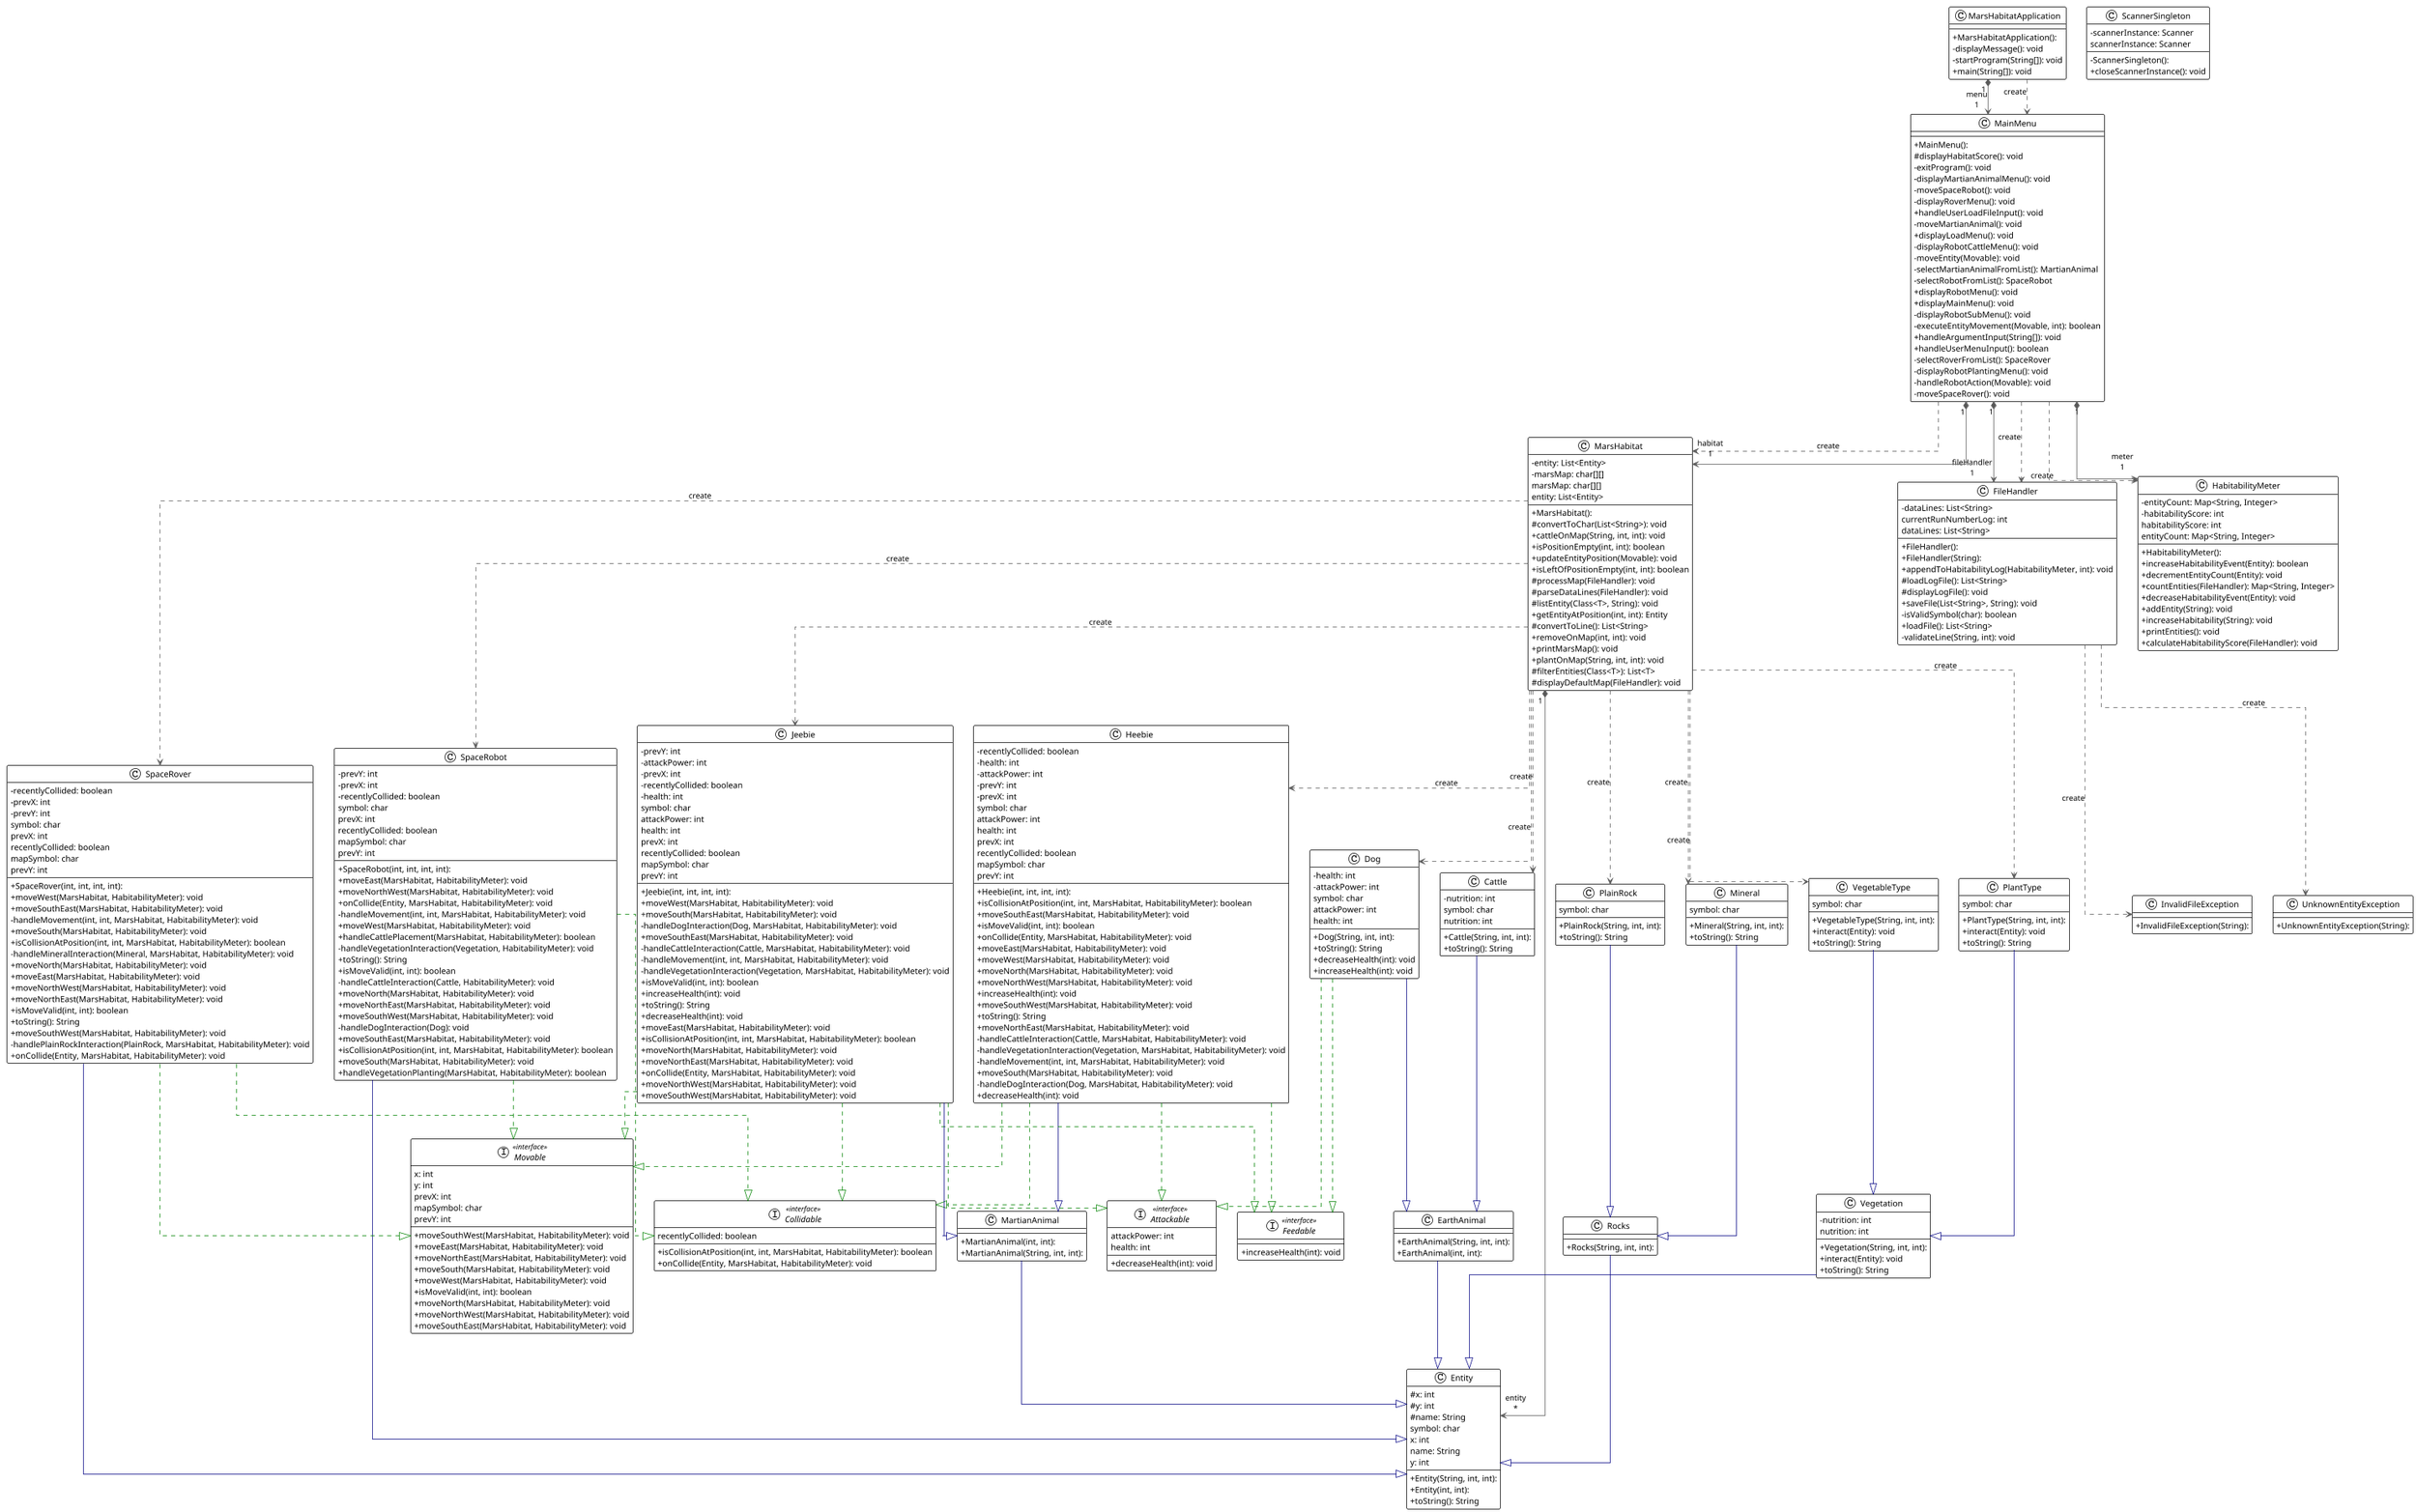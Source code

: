 @startuml

!theme plain
top to bottom direction
skinparam linetype ortho
skinparam dpi 70
skinparam classAttributeIconSize 0

interface Attackable << interface >> {
  + decreaseHealth(int): void
   attackPower: int
   health: int
}
class Cattle {
  + Cattle(String, int, int): 
  - nutrition: int
  + toString(): String
   symbol: char
   nutrition: int
}
interface Collidable << interface >> {
  + isCollisionAtPosition(int, int, MarsHabitat, HabitabilityMeter): boolean
  + onCollide(Entity, MarsHabitat, HabitabilityMeter): void
   recentlyCollided: boolean
}
class Dog {
  + Dog(String, int, int): 
  - health: int
  - attackPower: int
  + toString(): String
  + decreaseHealth(int): void
  + increaseHealth(int): void
   symbol: char
   attackPower: int
   health: int
}
class EarthAnimal {
  + EarthAnimal(String, int, int): 
  + EarthAnimal(int, int): 
}
class Entity {
  + Entity(String, int, int): 
  + Entity(int, int): 
  # x: int
  # y: int
  # name: String
  + toString(): String
   symbol: char
   x: int
   name: String
   y: int
}
interface Feedable << interface >> {
  + increaseHealth(int): void
}
class FileHandler {
  + FileHandler(): 
  + FileHandler(String): 
  - dataLines: List<String>
  + appendToHabitabilityLog(HabitabilityMeter, int): void
  # loadLogFile(): List<String>
  # displayLogFile(): void
  + saveFile(List<String>, String): void
  - isValidSymbol(char): boolean
  + loadFile(): List<String>
  - validateLine(String, int): void
   currentRunNumberLog: int
   dataLines: List<String>
}
class HabitabilityMeter {
  + HabitabilityMeter(): 
  - entityCount: Map<String, Integer>
  - habitabilityScore: int
  + increaseHabitabilityEvent(Entity): boolean
  + decrementEntityCount(Entity): void
  + countEntities(FileHandler): Map<String, Integer>
  + decreaseHabitabilityEvent(Entity): void
  + addEntity(String): void
  + increaseHabitability(String): void
  + printEntities(): void
  + calculateHabitabilityScore(FileHandler): void
   habitabilityScore: int
   entityCount: Map<String, Integer>
}
class Heebie {
  + Heebie(int, int, int, int): 
  - recentlyCollided: boolean
  - health: int
  - attackPower: int
  - prevY: int
  - prevX: int
  + isCollisionAtPosition(int, int, MarsHabitat, HabitabilityMeter): boolean
  + moveSouthEast(MarsHabitat, HabitabilityMeter): void
  + isMoveValid(int, int): boolean
  + onCollide(Entity, MarsHabitat, HabitabilityMeter): void
  + moveEast(MarsHabitat, HabitabilityMeter): void
  + moveWest(MarsHabitat, HabitabilityMeter): void
  + moveNorth(MarsHabitat, HabitabilityMeter): void
  + moveNorthWest(MarsHabitat, HabitabilityMeter): void
  + increaseHealth(int): void
  + moveSouthWest(MarsHabitat, HabitabilityMeter): void
  + toString(): String
  + moveNorthEast(MarsHabitat, HabitabilityMeter): void
  - handleCattleInteraction(Cattle, MarsHabitat, HabitabilityMeter): void
  - handleVegetationInteraction(Vegetation, MarsHabitat, HabitabilityMeter): void
  - handleMovement(int, int, MarsHabitat, HabitabilityMeter): void
  + moveSouth(MarsHabitat, HabitabilityMeter): void
  - handleDogInteraction(Dog, MarsHabitat, HabitabilityMeter): void
  + decreaseHealth(int): void
   symbol: char
   attackPower: int
   health: int
   prevX: int
   recentlyCollided: boolean
   mapSymbol: char
   prevY: int
}
class InvalidFileException {
  + InvalidFileException(String): 
}
class Jeebie {
  + Jeebie(int, int, int, int): 
  - prevY: int
  - attackPower: int
  - prevX: int
  - recentlyCollided: boolean
  - health: int
  + moveWest(MarsHabitat, HabitabilityMeter): void
  + moveSouth(MarsHabitat, HabitabilityMeter): void
  - handleDogInteraction(Dog, MarsHabitat, HabitabilityMeter): void
  + moveSouthEast(MarsHabitat, HabitabilityMeter): void
  - handleCattleInteraction(Cattle, MarsHabitat, HabitabilityMeter): void
  - handleMovement(int, int, MarsHabitat, HabitabilityMeter): void
  - handleVegetationInteraction(Vegetation, MarsHabitat, HabitabilityMeter): void
  + isMoveValid(int, int): boolean
  + increaseHealth(int): void
  + toString(): String
  + decreaseHealth(int): void
  + moveEast(MarsHabitat, HabitabilityMeter): void
  + isCollisionAtPosition(int, int, MarsHabitat, HabitabilityMeter): boolean
  + moveNorth(MarsHabitat, HabitabilityMeter): void
  + moveNorthEast(MarsHabitat, HabitabilityMeter): void
  + onCollide(Entity, MarsHabitat, HabitabilityMeter): void
  + moveNorthWest(MarsHabitat, HabitabilityMeter): void
  + moveSouthWest(MarsHabitat, HabitabilityMeter): void
   symbol: char
   attackPower: int
   health: int
   prevX: int
   recentlyCollided: boolean
   mapSymbol: char
   prevY: int
}
class MainMenu {
  + MainMenu(): 
  # displayHabitatScore(): void
  - exitProgram(): void
  - displayMartianAnimalMenu(): void
  - moveSpaceRobot(): void
  - displayRoverMenu(): void
  + handleUserLoadFileInput(): void
  - moveMartianAnimal(): void
  + displayLoadMenu(): void
  - displayRobotCattleMenu(): void
  - moveEntity(Movable): void
  - selectMartianAnimalFromList(): MartianAnimal
  - selectRobotFromList(): SpaceRobot
  + displayRobotMenu(): void
  + displayMainMenu(): void
  - displayRobotSubMenu(): void
  - executeEntityMovement(Movable, int): boolean
  + handleArgumentInput(String[]): void
  + handleUserMenuInput(): boolean
  - selectRoverFromList(): SpaceRover
  - displayRobotPlantingMenu(): void
  - handleRobotAction(Movable): void
  - moveSpaceRover(): void
}
class MarsHabitat {
  + MarsHabitat(): 
  - entity: List<Entity>
  - marsMap: char[][]
  # convertToChar(List<String>): void
  + cattleOnMap(String, int, int): void
  + isPositionEmpty(int, int): boolean
  + updateEntityPosition(Movable): void
  + isLeftOfPositionEmpty(int, int): boolean
  # processMap(FileHandler): void
  # parseDataLines(FileHandler): void
  # listEntity(Class<T>, String): void
  + getEntityAtPosition(int, int): Entity
  # convertToLine(): List<String>
  + removeOnMap(int, int): void
  + printMarsMap(): void
  + plantOnMap(String, int, int): void
  # filterEntities(Class<T>): List<T>
  # displayDefaultMap(FileHandler): void
   marsMap: char[][]
   entity: List<Entity>
}
class MarsHabitatApplication {
  + MarsHabitatApplication(): 
  - displayMessage(): void
  - startProgram(String[]): void
  + main(String[]): void
}
class MartianAnimal {
  + MartianAnimal(int, int): 
  + MartianAnimal(String, int, int): 
}
class Mineral {
  + Mineral(String, int, int): 
  + toString(): String
   symbol: char
}
interface Movable << interface >> {
  + moveSouthWest(MarsHabitat, HabitabilityMeter): void
  + moveEast(MarsHabitat, HabitabilityMeter): void
  + moveNorthEast(MarsHabitat, HabitabilityMeter): void
  + moveSouth(MarsHabitat, HabitabilityMeter): void
  + moveWest(MarsHabitat, HabitabilityMeter): void
  + isMoveValid(int, int): boolean
  + moveNorth(MarsHabitat, HabitabilityMeter): void
  + moveNorthWest(MarsHabitat, HabitabilityMeter): void
  + moveSouthEast(MarsHabitat, HabitabilityMeter): void
   x: int
   y: int
   prevX: int
   mapSymbol: char
   prevY: int
}
class PlainRock {
  + PlainRock(String, int, int): 
  + toString(): String
   symbol: char
}
class PlantType {
  + PlantType(String, int, int): 
  + interact(Entity): void
  + toString(): String
   symbol: char
}
class Rocks {
  + Rocks(String, int, int): 
}
class ScannerSingleton {
  - ScannerSingleton(): 
  - scannerInstance: Scanner
  + closeScannerInstance(): void
   scannerInstance: Scanner
}
class SpaceRobot {
  + SpaceRobot(int, int, int, int): 
  - prevY: int
  - prevX: int
  - recentlyCollided: boolean
  + moveEast(MarsHabitat, HabitabilityMeter): void
  + moveNorthWest(MarsHabitat, HabitabilityMeter): void
  + onCollide(Entity, MarsHabitat, HabitabilityMeter): void
  - handleMovement(int, int, MarsHabitat, HabitabilityMeter): void
  + moveWest(MarsHabitat, HabitabilityMeter): void
  + handleCattlePlacement(MarsHabitat, HabitabilityMeter): boolean
  - handleVegetationInteraction(Vegetation, HabitabilityMeter): void
  + toString(): String
  + isMoveValid(int, int): boolean
  - handleCattleInteraction(Cattle, HabitabilityMeter): void
  + moveNorth(MarsHabitat, HabitabilityMeter): void
  + moveNorthEast(MarsHabitat, HabitabilityMeter): void
  + moveSouthWest(MarsHabitat, HabitabilityMeter): void
  - handleDogInteraction(Dog): void
  + moveSouthEast(MarsHabitat, HabitabilityMeter): void
  + isCollisionAtPosition(int, int, MarsHabitat, HabitabilityMeter): boolean
  + moveSouth(MarsHabitat, HabitabilityMeter): void
  + handleVegetationPlanting(MarsHabitat, HabitabilityMeter): boolean
   symbol: char
   prevX: int
   recentlyCollided: boolean
   mapSymbol: char
   prevY: int
}
class SpaceRover {
  + SpaceRover(int, int, int, int): 
  - recentlyCollided: boolean
  - prevX: int
  - prevY: int
  + moveWest(MarsHabitat, HabitabilityMeter): void
  + moveSouthEast(MarsHabitat, HabitabilityMeter): void
  - handleMovement(int, int, MarsHabitat, HabitabilityMeter): void
  + moveSouth(MarsHabitat, HabitabilityMeter): void
  + isCollisionAtPosition(int, int, MarsHabitat, HabitabilityMeter): boolean
  - handleMineralInteraction(Mineral, MarsHabitat, HabitabilityMeter): void
  + moveNorth(MarsHabitat, HabitabilityMeter): void
  + moveEast(MarsHabitat, HabitabilityMeter): void
  + moveNorthWest(MarsHabitat, HabitabilityMeter): void
  + moveNorthEast(MarsHabitat, HabitabilityMeter): void
  + isMoveValid(int, int): boolean
  + toString(): String
  + moveSouthWest(MarsHabitat, HabitabilityMeter): void
  - handlePlainRockInteraction(PlainRock, MarsHabitat, HabitabilityMeter): void
  + onCollide(Entity, MarsHabitat, HabitabilityMeter): void
   symbol: char
   prevX: int
   recentlyCollided: boolean
   mapSymbol: char
   prevY: int
}
class UnknownEntityException {
  + UnknownEntityException(String): 
}
class VegetableType {
  + VegetableType(String, int, int): 
  + interact(Entity): void
  + toString(): String
   symbol: char
}
class Vegetation {
  + Vegetation(String, int, int): 
  - nutrition: int
  + interact(Entity): void
  + toString(): String
   nutrition: int
}

Cattle                  -[#000082,plain]-^  EarthAnimal            
Dog                     -[#008200,dashed]-^  Attackable             
Dog                     -[#000082,plain]-^  EarthAnimal            
Dog                     -[#008200,dashed]-^  Feedable               
EarthAnimal             -[#000082,plain]-^  Entity                 
FileHandler             -[#595959,dashed]->  InvalidFileException   : "«create»"
FileHandler             -[#595959,dashed]->  UnknownEntityException : "«create»"
Heebie                  -[#008200,dashed]-^  Attackable             
Heebie                  -[#008200,dashed]-^  Collidable             
Heebie                  -[#008200,dashed]-^  Feedable               
Heebie                  -[#000082,plain]-^  MartianAnimal          
Heebie                  -[#008200,dashed]-^  Movable                
Jeebie                  -[#008200,dashed]-^  Attackable             
Jeebie                  -[#008200,dashed]-^  Collidable             
Jeebie                  -[#008200,dashed]-^  Feedable               
Jeebie                  -[#000082,plain]-^  MartianAnimal          
Jeebie                  -[#008200,dashed]-^  Movable                
MainMenu               "1" *-[#595959,plain]-> "fileHandler\n1" FileHandler            
MainMenu                -[#595959,dashed]->  FileHandler            : "«create»"
MainMenu               "1" *-[#595959,plain]-> "meter\n1" HabitabilityMeter      
MainMenu                -[#595959,dashed]->  HabitabilityMeter      : "«create»"
MainMenu                -[#595959,dashed]->  MarsHabitat            : "«create»"
MainMenu               "1" *-[#595959,plain]-> "habitat\n1" MarsHabitat            
MarsHabitat             -[#595959,dashed]->  Cattle                 : "«create»"
MarsHabitat             -[#595959,dashed]->  Dog                    : "«create»"
MarsHabitat            "1" *-[#595959,plain]-> "entity\n*" Entity                 
MarsHabitat             -[#595959,dashed]->  Heebie                 : "«create»"
MarsHabitat             -[#595959,dashed]->  Jeebie                 : "«create»"
MarsHabitat             -[#595959,dashed]->  Mineral                : "«create»"
MarsHabitat             -[#595959,dashed]->  PlainRock              : "«create»"
MarsHabitat             -[#595959,dashed]->  PlantType              : "«create»"
MarsHabitat             -[#595959,dashed]->  SpaceRobot             : "«create»"
MarsHabitat             -[#595959,dashed]->  SpaceRover             : "«create»"
MarsHabitat             -[#595959,dashed]->  VegetableType          : "«create»"
MarsHabitatApplication "1" *-[#595959,plain]-> "menu\n1" MainMenu               
MarsHabitatApplication  -[#595959,dashed]->  MainMenu               : "«create»"
MartianAnimal           -[#000082,plain]-^  Entity                 
Mineral                 -[#000082,plain]-^  Rocks                  
PlainRock               -[#000082,plain]-^  Rocks                  
PlantType               -[#000082,plain]-^  Vegetation             
Rocks                   -[#000082,plain]-^  Entity                 
SpaceRobot              -[#008200,dashed]-^  Collidable             
SpaceRobot              -[#000082,plain]-^  Entity                 
SpaceRobot              -[#008200,dashed]-^  Movable                
SpaceRover              -[#008200,dashed]-^  Collidable             
SpaceRover              -[#000082,plain]-^  Entity                 
SpaceRover              -[#008200,dashed]-^  Movable                
VegetableType           -[#000082,plain]-^  Vegetation             
Vegetation              -[#000082,plain]-^  Entity                 
@enduml
